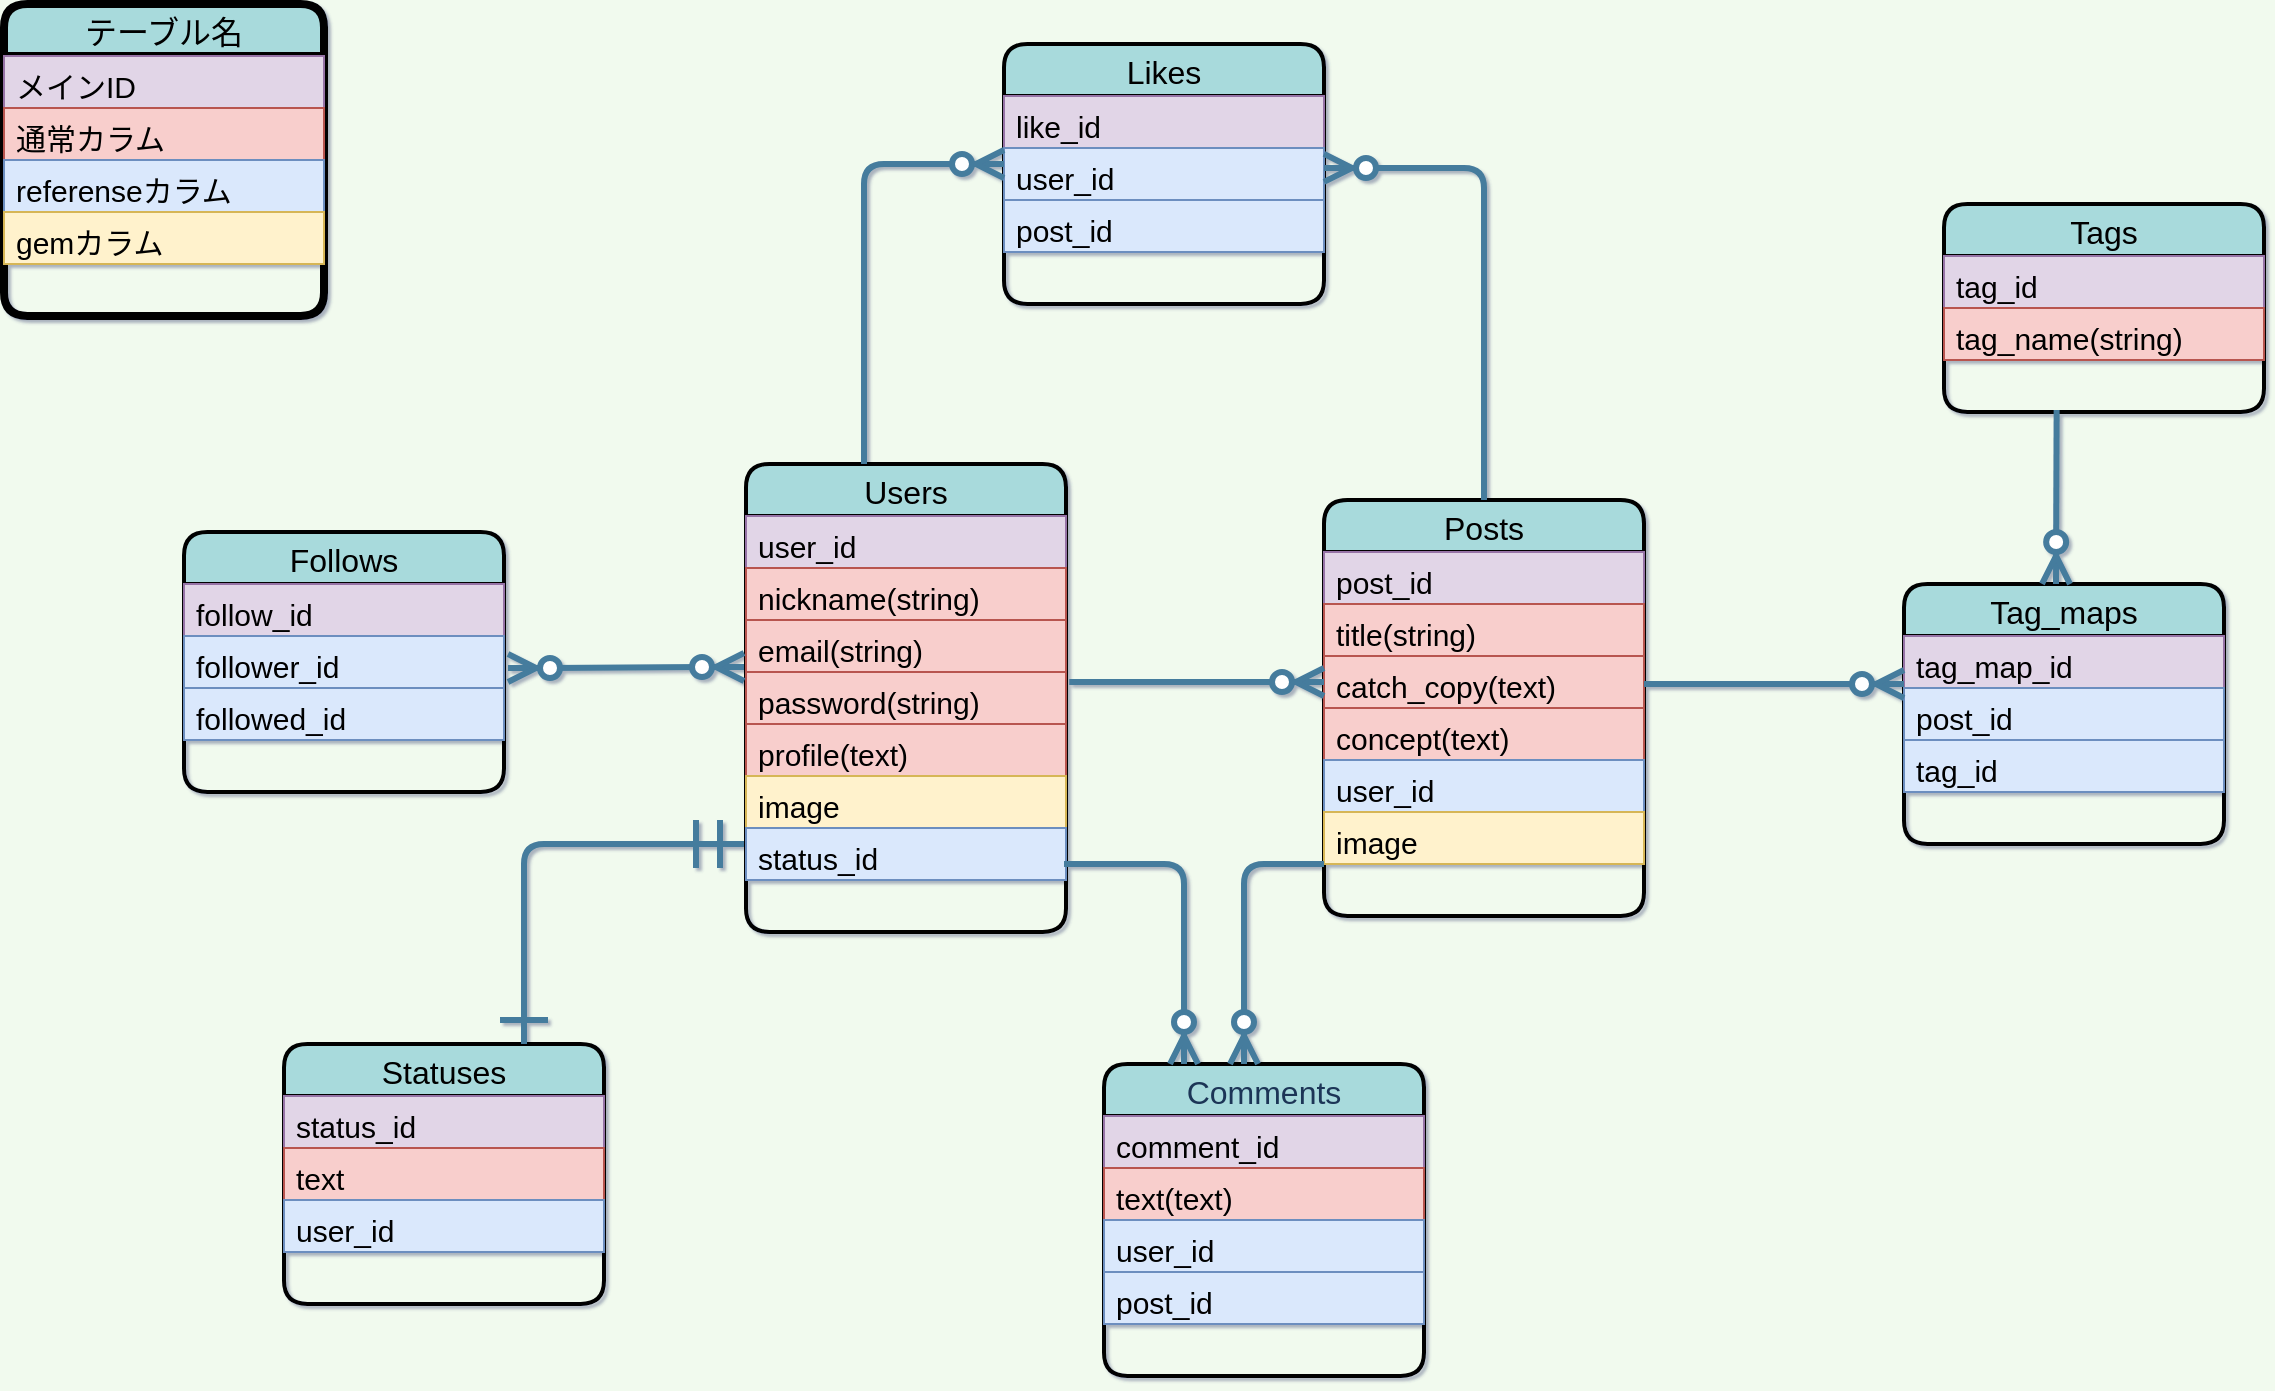 <mxfile>
    <diagram id="H3uX23atY3ycE6rJ0-D_" name="Page-1">
        <mxGraphModel dx="968" dy="680" grid="1" gridSize="10" guides="1" tooltips="1" connect="1" arrows="0" fold="1" page="1" pageScale="1" pageWidth="1200" pageHeight="800" background="#F1FAEE" math="0" shadow="1">
            <root>
                <mxCell id="0"/>
                <mxCell id="1" parent="0"/>
                <mxCell id="ZjW3DTVX6LmB8F-jiXN5-67" value="Users" style="swimlane;fontStyle=0;childLayout=stackLayout;horizontal=1;startSize=26;horizontalStack=0;resizeParent=1;resizeParentMax=0;resizeLast=0;collapsible=1;marginBottom=0;rounded=1;shadow=0;dashed=0;sketch=0;fontSize=16;strokeWidth=2;fillColor=#A8DADC;fontColor=#000000;strokeColor=#000000;" parent="1" vertex="1">
                    <mxGeometry x="381" y="240" width="160" height="234" as="geometry"/>
                </mxCell>
                <mxCell id="ZjW3DTVX6LmB8F-jiXN5-68" value="user_id" style="text;strokeColor=#9673a6;fillColor=#e1d5e7;align=left;verticalAlign=top;spacingLeft=4;spacingRight=4;overflow=hidden;rotatable=0;points=[[0,0.5],[1,0.5]];portConstraint=eastwest;fontColor=#000000;fontSize=15;" parent="ZjW3DTVX6LmB8F-jiXN5-67" vertex="1">
                    <mxGeometry y="26" width="160" height="26" as="geometry"/>
                </mxCell>
                <mxCell id="ZjW3DTVX6LmB8F-jiXN5-146" value="nickname(string)" style="text;strokeColor=#b85450;fillColor=#f8cecc;align=left;verticalAlign=top;spacingLeft=4;spacingRight=4;overflow=hidden;rotatable=0;points=[[0,0.5],[1,0.5]];portConstraint=eastwest;fontColor=#000000;fontSize=15;" parent="ZjW3DTVX6LmB8F-jiXN5-67" vertex="1">
                    <mxGeometry y="52" width="160" height="26" as="geometry"/>
                </mxCell>
                <mxCell id="ZjW3DTVX6LmB8F-jiXN5-135" value="email(string)" style="text;strokeColor=#b85450;fillColor=#f8cecc;align=left;verticalAlign=top;spacingLeft=4;spacingRight=4;overflow=hidden;rotatable=0;points=[[0,0.5],[1,0.5]];portConstraint=eastwest;fontColor=#000000;fontSize=15;" parent="ZjW3DTVX6LmB8F-jiXN5-67" vertex="1">
                    <mxGeometry y="78" width="160" height="26" as="geometry"/>
                </mxCell>
                <mxCell id="ZjW3DTVX6LmB8F-jiXN5-145" value="password(string)" style="text;strokeColor=#b85450;fillColor=#f8cecc;align=left;verticalAlign=top;spacingLeft=4;spacingRight=4;overflow=hidden;rotatable=0;points=[[0,0.5],[1,0.5]];portConstraint=eastwest;fontColor=#000000;fontSize=15;" parent="ZjW3DTVX6LmB8F-jiXN5-67" vertex="1">
                    <mxGeometry y="104" width="160" height="26" as="geometry"/>
                </mxCell>
                <mxCell id="ZjW3DTVX6LmB8F-jiXN5-147" value="profile(text)" style="text;strokeColor=#b85450;fillColor=#f8cecc;align=left;verticalAlign=top;spacingLeft=4;spacingRight=4;overflow=hidden;rotatable=0;points=[[0,0.5],[1,0.5]];portConstraint=eastwest;fontColor=#000000;fontSize=15;" parent="ZjW3DTVX6LmB8F-jiXN5-67" vertex="1">
                    <mxGeometry y="130" width="160" height="26" as="geometry"/>
                </mxCell>
                <mxCell id="ZjW3DTVX6LmB8F-jiXN5-150" value="image" style="text;strokeColor=#d6b656;fillColor=#fff2cc;align=left;verticalAlign=top;spacingLeft=4;spacingRight=4;overflow=hidden;rotatable=0;points=[[0,0.5],[1,0.5]];portConstraint=eastwest;fontColor=#000000;fontSize=15;" parent="ZjW3DTVX6LmB8F-jiXN5-67" vertex="1">
                    <mxGeometry y="156" width="160" height="26" as="geometry"/>
                </mxCell>
                <mxCell id="ZjW3DTVX6LmB8F-jiXN5-164" value="status_id" style="text;strokeColor=#6c8ebf;fillColor=#dae8fc;align=left;verticalAlign=top;spacingLeft=4;spacingRight=4;overflow=hidden;rotatable=0;points=[[0,0.5],[1,0.5]];portConstraint=eastwest;fontColor=#000000;fontSize=15;" parent="ZjW3DTVX6LmB8F-jiXN5-67" vertex="1">
                    <mxGeometry y="182" width="160" height="26" as="geometry"/>
                </mxCell>
                <mxCell id="ZjW3DTVX6LmB8F-jiXN5-81" value="  " style="text;align=left;verticalAlign=top;spacingLeft=4;spacingRight=4;overflow=hidden;rotatable=0;points=[[0,0.5],[1,0.5]];portConstraint=eastwest;fontColor=#000000;fontSize=15;" parent="ZjW3DTVX6LmB8F-jiXN5-67" vertex="1">
                    <mxGeometry y="208" width="160" height="26" as="geometry"/>
                </mxCell>
                <mxCell id="ZjW3DTVX6LmB8F-jiXN5-82" value="Posts" style="swimlane;fontStyle=0;childLayout=stackLayout;horizontal=1;startSize=26;horizontalStack=0;resizeParent=1;resizeParentMax=0;resizeLast=0;collapsible=1;marginBottom=0;rounded=1;shadow=0;dashed=0;sketch=0;fontSize=16;strokeWidth=2;fillColor=#A8DADC;fontColor=#000000;strokeColor=#000000;" parent="1" vertex="1">
                    <mxGeometry x="670" y="258" width="160" height="208" as="geometry"/>
                </mxCell>
                <mxCell id="ZjW3DTVX6LmB8F-jiXN5-83" value="post_id" style="text;strokeColor=#9673a6;fillColor=#e1d5e7;align=left;verticalAlign=top;spacingLeft=4;spacingRight=4;overflow=hidden;rotatable=0;points=[[0,0.5],[1,0.5]];portConstraint=eastwest;fontColor=#000000;fontSize=15;" parent="ZjW3DTVX6LmB8F-jiXN5-82" vertex="1">
                    <mxGeometry y="26" width="160" height="26" as="geometry"/>
                </mxCell>
                <mxCell id="ZjW3DTVX6LmB8F-jiXN5-136" value="title(string)" style="text;strokeColor=#b85450;fillColor=#f8cecc;align=left;verticalAlign=top;spacingLeft=4;spacingRight=4;overflow=hidden;rotatable=0;points=[[0,0.5],[1,0.5]];portConstraint=eastwest;fontColor=#000000;fontSize=15;" parent="ZjW3DTVX6LmB8F-jiXN5-82" vertex="1">
                    <mxGeometry y="52" width="160" height="26" as="geometry"/>
                </mxCell>
                <mxCell id="ZjW3DTVX6LmB8F-jiXN5-148" value="catch_copy(text)" style="text;strokeColor=#b85450;fillColor=#f8cecc;align=left;verticalAlign=top;spacingLeft=4;spacingRight=4;overflow=hidden;rotatable=0;points=[[0,0.5],[1,0.5]];portConstraint=eastwest;fontColor=#000000;fontSize=15;" parent="ZjW3DTVX6LmB8F-jiXN5-82" vertex="1">
                    <mxGeometry y="78" width="160" height="26" as="geometry"/>
                </mxCell>
                <mxCell id="ZjW3DTVX6LmB8F-jiXN5-149" value="concept(text)" style="text;strokeColor=#b85450;fillColor=#f8cecc;align=left;verticalAlign=top;spacingLeft=4;spacingRight=4;overflow=hidden;rotatable=0;points=[[0,0.5],[1,0.5]];portConstraint=eastwest;fontColor=#000000;fontSize=15;" parent="ZjW3DTVX6LmB8F-jiXN5-82" vertex="1">
                    <mxGeometry y="104" width="160" height="26" as="geometry"/>
                </mxCell>
                <mxCell id="ZjW3DTVX6LmB8F-jiXN5-84" value="user_id" style="text;strokeColor=#6c8ebf;fillColor=#dae8fc;align=left;verticalAlign=top;spacingLeft=4;spacingRight=4;overflow=hidden;rotatable=0;points=[[0,0.5],[1,0.5]];portConstraint=eastwest;fontColor=#000000;fontSize=15;" parent="ZjW3DTVX6LmB8F-jiXN5-82" vertex="1">
                    <mxGeometry y="130" width="160" height="26" as="geometry"/>
                </mxCell>
                <mxCell id="ZjW3DTVX6LmB8F-jiXN5-85" value="image" style="text;strokeColor=#d6b656;fillColor=#fff2cc;align=left;verticalAlign=top;spacingLeft=4;spacingRight=4;overflow=hidden;rotatable=0;points=[[0,0.5],[1,0.5]];portConstraint=eastwest;fontColor=#000000;fontSize=15;" parent="ZjW3DTVX6LmB8F-jiXN5-82" vertex="1">
                    <mxGeometry y="156" width="160" height="26" as="geometry"/>
                </mxCell>
                <mxCell id="ZjW3DTVX6LmB8F-jiXN5-86" value="  " style="text;align=left;verticalAlign=top;spacingLeft=4;spacingRight=4;overflow=hidden;rotatable=0;points=[[0,0.5],[1,0.5]];portConstraint=eastwest;fontColor=#000000;fontSize=15;" parent="ZjW3DTVX6LmB8F-jiXN5-82" vertex="1">
                    <mxGeometry y="182" width="160" height="26" as="geometry"/>
                </mxCell>
                <mxCell id="ZjW3DTVX6LmB8F-jiXN5-95" value="Tag_maps" style="swimlane;fontStyle=0;childLayout=stackLayout;horizontal=1;startSize=26;horizontalStack=0;resizeParent=1;resizeParentMax=0;resizeLast=0;collapsible=1;marginBottom=0;rounded=1;shadow=0;dashed=0;sketch=0;fontSize=16;strokeWidth=2;fillColor=#A8DADC;fontColor=#000000;strokeColor=#000000;" parent="1" vertex="1">
                    <mxGeometry x="960" y="300" width="160" height="130" as="geometry"/>
                </mxCell>
                <mxCell id="ZjW3DTVX6LmB8F-jiXN5-96" value="tag_map_id" style="text;strokeColor=#9673a6;fillColor=#e1d5e7;align=left;verticalAlign=top;spacingLeft=4;spacingRight=4;overflow=hidden;rotatable=0;points=[[0,0.5],[1,0.5]];portConstraint=eastwest;fontColor=#000000;fontSize=15;" parent="ZjW3DTVX6LmB8F-jiXN5-95" vertex="1">
                    <mxGeometry y="26" width="160" height="26" as="geometry"/>
                </mxCell>
                <mxCell id="ZjW3DTVX6LmB8F-jiXN5-97" value="post_id" style="text;strokeColor=#6c8ebf;fillColor=#dae8fc;align=left;verticalAlign=top;spacingLeft=4;spacingRight=4;overflow=hidden;rotatable=0;points=[[0,0.5],[1,0.5]];portConstraint=eastwest;fontColor=#000000;fontSize=15;" parent="ZjW3DTVX6LmB8F-jiXN5-95" vertex="1">
                    <mxGeometry y="52" width="160" height="26" as="geometry"/>
                </mxCell>
                <mxCell id="ZjW3DTVX6LmB8F-jiXN5-155" value="tag_id" style="text;strokeColor=#6c8ebf;fillColor=#dae8fc;align=left;verticalAlign=top;spacingLeft=4;spacingRight=4;overflow=hidden;rotatable=0;points=[[0,0.5],[1,0.5]];portConstraint=eastwest;fontColor=#000000;fontSize=15;" parent="ZjW3DTVX6LmB8F-jiXN5-95" vertex="1">
                    <mxGeometry y="78" width="160" height="26" as="geometry"/>
                </mxCell>
                <mxCell id="ZjW3DTVX6LmB8F-jiXN5-99" value="  " style="text;align=left;verticalAlign=top;spacingLeft=4;spacingRight=4;overflow=hidden;rotatable=0;points=[[0,0.5],[1,0.5]];portConstraint=eastwest;fontColor=#000000;fontSize=15;" parent="ZjW3DTVX6LmB8F-jiXN5-95" vertex="1">
                    <mxGeometry y="104" width="160" height="26" as="geometry"/>
                </mxCell>
                <mxCell id="ZjW3DTVX6LmB8F-jiXN5-101" value="Likes" style="swimlane;fontStyle=0;childLayout=stackLayout;horizontal=1;startSize=26;horizontalStack=0;resizeParent=1;resizeParentMax=0;resizeLast=0;collapsible=1;marginBottom=0;rounded=1;shadow=0;dashed=0;sketch=0;fontSize=16;strokeWidth=2;fillColor=#A8DADC;fontColor=#000000;strokeColor=#000000;" parent="1" vertex="1">
                    <mxGeometry x="510" y="30" width="160" height="130" as="geometry"/>
                </mxCell>
                <mxCell id="ZjW3DTVX6LmB8F-jiXN5-102" value="like_id" style="text;strokeColor=#9673a6;fillColor=#e1d5e7;align=left;verticalAlign=top;spacingLeft=4;spacingRight=4;overflow=hidden;rotatable=0;points=[[0,0.5],[1,0.5]];portConstraint=eastwest;fontColor=#000000;fontSize=15;" parent="ZjW3DTVX6LmB8F-jiXN5-101" vertex="1">
                    <mxGeometry y="26" width="160" height="26" as="geometry"/>
                </mxCell>
                <mxCell id="ZjW3DTVX6LmB8F-jiXN5-103" value="user_id" style="text;strokeColor=#6c8ebf;fillColor=#dae8fc;align=left;verticalAlign=top;spacingLeft=4;spacingRight=4;overflow=hidden;rotatable=0;points=[[0,0.5],[1,0.5]];portConstraint=eastwest;fontColor=#000000;fontSize=15;" parent="ZjW3DTVX6LmB8F-jiXN5-101" vertex="1">
                    <mxGeometry y="52" width="160" height="26" as="geometry"/>
                </mxCell>
                <mxCell id="ZjW3DTVX6LmB8F-jiXN5-153" value="post_id" style="text;strokeColor=#6c8ebf;fillColor=#dae8fc;align=left;verticalAlign=top;spacingLeft=4;spacingRight=4;overflow=hidden;rotatable=0;points=[[0,0.5],[1,0.5]];portConstraint=eastwest;fontColor=#000000;fontSize=15;" parent="ZjW3DTVX6LmB8F-jiXN5-101" vertex="1">
                    <mxGeometry y="78" width="160" height="26" as="geometry"/>
                </mxCell>
                <mxCell id="ZjW3DTVX6LmB8F-jiXN5-105" value="  " style="text;align=left;verticalAlign=top;spacingLeft=4;spacingRight=4;overflow=hidden;rotatable=0;points=[[0,0.5],[1,0.5]];portConstraint=eastwest;fontColor=#000000;fontSize=15;" parent="ZjW3DTVX6LmB8F-jiXN5-101" vertex="1">
                    <mxGeometry y="104" width="160" height="26" as="geometry"/>
                </mxCell>
                <mxCell id="ZjW3DTVX6LmB8F-jiXN5-107" value="Follows" style="swimlane;fontStyle=0;childLayout=stackLayout;horizontal=1;startSize=26;horizontalStack=0;resizeParent=1;resizeParentMax=0;resizeLast=0;collapsible=1;marginBottom=0;rounded=1;shadow=0;dashed=0;sketch=0;fontSize=16;strokeWidth=2;fillColor=#A8DADC;fontColor=#000000;strokeColor=#000000;" parent="1" vertex="1">
                    <mxGeometry x="100" y="274" width="160" height="130" as="geometry"/>
                </mxCell>
                <mxCell id="ZjW3DTVX6LmB8F-jiXN5-139" value="follow_id" style="text;strokeColor=#9673a6;fillColor=#e1d5e7;align=left;verticalAlign=top;spacingLeft=4;spacingRight=4;overflow=hidden;rotatable=0;points=[[0,0.5],[1,0.5]];portConstraint=eastwest;fontColor=#000000;fontSize=15;" parent="ZjW3DTVX6LmB8F-jiXN5-107" vertex="1">
                    <mxGeometry y="26" width="160" height="26" as="geometry"/>
                </mxCell>
                <mxCell id="ZjW3DTVX6LmB8F-jiXN5-109" value="follower_id" style="text;strokeColor=#6c8ebf;fillColor=#dae8fc;align=left;verticalAlign=top;spacingLeft=4;spacingRight=4;overflow=hidden;rotatable=0;points=[[0,0.5],[1,0.5]];portConstraint=eastwest;fontColor=#000000;fontSize=15;" parent="ZjW3DTVX6LmB8F-jiXN5-107" vertex="1">
                    <mxGeometry y="52" width="160" height="26" as="geometry"/>
                </mxCell>
                <mxCell id="ZjW3DTVX6LmB8F-jiXN5-165" value="followed_id" style="text;strokeColor=#6c8ebf;fillColor=#dae8fc;align=left;verticalAlign=top;spacingLeft=4;spacingRight=4;overflow=hidden;rotatable=0;points=[[0,0.5],[1,0.5]];portConstraint=eastwest;fontColor=#000000;fontSize=15;" parent="ZjW3DTVX6LmB8F-jiXN5-107" vertex="1">
                    <mxGeometry y="78" width="160" height="26" as="geometry"/>
                </mxCell>
                <mxCell id="ZjW3DTVX6LmB8F-jiXN5-111" value="  " style="text;align=left;verticalAlign=top;spacingLeft=4;spacingRight=4;overflow=hidden;rotatable=0;points=[[0,0.5],[1,0.5]];portConstraint=eastwest;fontColor=#000000;fontSize=15;" parent="ZjW3DTVX6LmB8F-jiXN5-107" vertex="1">
                    <mxGeometry y="104" width="160" height="26" as="geometry"/>
                </mxCell>
                <mxCell id="ZjW3DTVX6LmB8F-jiXN5-113" value="Tags" style="swimlane;fontStyle=0;childLayout=stackLayout;horizontal=1;startSize=26;horizontalStack=0;resizeParent=1;resizeParentMax=0;resizeLast=0;collapsible=1;marginBottom=0;rounded=1;shadow=0;dashed=0;sketch=0;fontSize=16;strokeWidth=2;fillColor=#A8DADC;fontColor=#000000;strokeColor=#000000;" parent="1" vertex="1">
                    <mxGeometry x="980" y="110" width="160" height="104" as="geometry"/>
                </mxCell>
                <mxCell id="ZjW3DTVX6LmB8F-jiXN5-114" value="tag_id" style="text;strokeColor=#9673a6;fillColor=#e1d5e7;align=left;verticalAlign=top;spacingLeft=4;spacingRight=4;overflow=hidden;rotatable=0;points=[[0,0.5],[1,0.5]];portConstraint=eastwest;fontColor=#000000;fontSize=15;" parent="ZjW3DTVX6LmB8F-jiXN5-113" vertex="1">
                    <mxGeometry y="26" width="160" height="26" as="geometry"/>
                </mxCell>
                <mxCell id="ZjW3DTVX6LmB8F-jiXN5-140" value="tag_name(string)" style="text;strokeColor=#b85450;fillColor=#f8cecc;align=left;verticalAlign=top;spacingLeft=4;spacingRight=4;overflow=hidden;rotatable=0;points=[[0,0.5],[1,0.5]];portConstraint=eastwest;fontColor=#000000;fontSize=15;" parent="ZjW3DTVX6LmB8F-jiXN5-113" vertex="1">
                    <mxGeometry y="52" width="160" height="26" as="geometry"/>
                </mxCell>
                <mxCell id="ZjW3DTVX6LmB8F-jiXN5-117" value="  " style="text;align=left;verticalAlign=top;spacingLeft=4;spacingRight=4;overflow=hidden;rotatable=0;points=[[0,0.5],[1,0.5]];portConstraint=eastwest;fontColor=#000000;fontSize=15;" parent="ZjW3DTVX6LmB8F-jiXN5-113" vertex="1">
                    <mxGeometry y="78" width="160" height="26" as="geometry"/>
                </mxCell>
                <mxCell id="ZjW3DTVX6LmB8F-jiXN5-119" value="Comments" style="swimlane;fontStyle=0;childLayout=stackLayout;horizontal=1;startSize=26;horizontalStack=0;resizeParent=1;resizeParentMax=0;resizeLast=0;collapsible=1;marginBottom=0;rounded=1;shadow=0;dashed=0;sketch=0;fontSize=16;fontColor=#1D3557;strokeWidth=2;fillColor=#A8DADC;strokeColor=#000000;" parent="1" vertex="1">
                    <mxGeometry x="560" y="540" width="160" height="156" as="geometry"/>
                </mxCell>
                <mxCell id="ZjW3DTVX6LmB8F-jiXN5-120" value="comment_id" style="text;strokeColor=#9673a6;fillColor=#e1d5e7;align=left;verticalAlign=top;spacingLeft=4;spacingRight=4;overflow=hidden;rotatable=0;points=[[0,0.5],[1,0.5]];portConstraint=eastwest;fontColor=#000000;fontSize=15;" parent="ZjW3DTVX6LmB8F-jiXN5-119" vertex="1">
                    <mxGeometry y="26" width="160" height="26" as="geometry"/>
                </mxCell>
                <mxCell id="ZjW3DTVX6LmB8F-jiXN5-144" value="text(text)" style="text;strokeColor=#b85450;fillColor=#f8cecc;align=left;verticalAlign=top;spacingLeft=4;spacingRight=4;overflow=hidden;rotatable=0;points=[[0,0.5],[1,0.5]];portConstraint=eastwest;fontColor=#000000;fontSize=15;" parent="ZjW3DTVX6LmB8F-jiXN5-119" vertex="1">
                    <mxGeometry y="52" width="160" height="26" as="geometry"/>
                </mxCell>
                <mxCell id="ZjW3DTVX6LmB8F-jiXN5-121" value="user_id" style="text;strokeColor=#6c8ebf;fillColor=#dae8fc;align=left;verticalAlign=top;spacingLeft=4;spacingRight=4;overflow=hidden;rotatable=0;points=[[0,0.5],[1,0.5]];portConstraint=eastwest;fontColor=#000000;fontSize=15;" parent="ZjW3DTVX6LmB8F-jiXN5-119" vertex="1">
                    <mxGeometry y="78" width="160" height="26" as="geometry"/>
                </mxCell>
                <mxCell id="ZjW3DTVX6LmB8F-jiXN5-151" value="post_id" style="text;strokeColor=#6c8ebf;fillColor=#dae8fc;align=left;verticalAlign=top;spacingLeft=4;spacingRight=4;overflow=hidden;rotatable=0;points=[[0,0.5],[1,0.5]];portConstraint=eastwest;fontColor=#000000;fontSize=15;" parent="ZjW3DTVX6LmB8F-jiXN5-119" vertex="1">
                    <mxGeometry y="104" width="160" height="26" as="geometry"/>
                </mxCell>
                <mxCell id="ZjW3DTVX6LmB8F-jiXN5-123" value="  " style="text;align=left;verticalAlign=top;spacingLeft=4;spacingRight=4;overflow=hidden;rotatable=0;points=[[0,0.5],[1,0.5]];portConstraint=eastwest;fontSize=15;" parent="ZjW3DTVX6LmB8F-jiXN5-119" vertex="1">
                    <mxGeometry y="130" width="160" height="26" as="geometry"/>
                </mxCell>
                <mxCell id="ZjW3DTVX6LmB8F-jiXN5-125" value="テーブル名" style="swimlane;fontStyle=0;childLayout=stackLayout;horizontal=1;startSize=26;horizontalStack=0;resizeParent=1;resizeParentMax=0;resizeLast=0;collapsible=1;marginBottom=0;rounded=1;shadow=0;dashed=0;sketch=0;fontSize=16;strokeWidth=4;fillColor=#A8DADC;fontColor=#000000;strokeColor=#000000;" parent="1" vertex="1">
                    <mxGeometry x="10" y="10" width="160" height="156" as="geometry"/>
                </mxCell>
                <mxCell id="ZjW3DTVX6LmB8F-jiXN5-126" value="メインID" style="text;strokeColor=#9673a6;fillColor=#e1d5e7;align=left;verticalAlign=top;spacingLeft=4;spacingRight=4;overflow=hidden;rotatable=0;points=[[0,0.5],[1,0.5]];portConstraint=eastwest;fontColor=#000000;fontSize=15;" parent="ZjW3DTVX6LmB8F-jiXN5-125" vertex="1">
                    <mxGeometry y="26" width="160" height="26" as="geometry"/>
                </mxCell>
                <mxCell id="ZjW3DTVX6LmB8F-jiXN5-134" value="通常カラム" style="text;strokeColor=#b85450;fillColor=#f8cecc;align=left;verticalAlign=top;spacingLeft=4;spacingRight=4;overflow=hidden;rotatable=0;points=[[0,0.5],[1,0.5]];portConstraint=eastwest;fontColor=#000000;fontSize=15;" parent="ZjW3DTVX6LmB8F-jiXN5-125" vertex="1">
                    <mxGeometry y="52" width="160" height="26" as="geometry"/>
                </mxCell>
                <mxCell id="ZjW3DTVX6LmB8F-jiXN5-127" value="referenseカラム" style="text;strokeColor=#6c8ebf;fillColor=#dae8fc;align=left;verticalAlign=top;spacingLeft=4;spacingRight=4;overflow=hidden;rotatable=0;points=[[0,0.5],[1,0.5]];portConstraint=eastwest;fontColor=#000000;fontSize=15;" parent="ZjW3DTVX6LmB8F-jiXN5-125" vertex="1">
                    <mxGeometry y="78" width="160" height="26" as="geometry"/>
                </mxCell>
                <mxCell id="ZjW3DTVX6LmB8F-jiXN5-128" value="gemカラム" style="text;strokeColor=#d6b656;fillColor=#fff2cc;align=left;verticalAlign=top;spacingLeft=4;spacingRight=4;overflow=hidden;rotatable=0;points=[[0,0.5],[1,0.5]];portConstraint=eastwest;fontColor=#000000;fontSize=15;" parent="ZjW3DTVX6LmB8F-jiXN5-125" vertex="1">
                    <mxGeometry y="104" width="160" height="26" as="geometry"/>
                </mxCell>
                <mxCell id="ZjW3DTVX6LmB8F-jiXN5-133" value="  " style="text;align=left;verticalAlign=top;spacingLeft=4;spacingRight=4;overflow=hidden;rotatable=0;points=[[0,0.5],[1,0.5]];portConstraint=eastwest;fontColor=#000000;fontSize=15;" parent="ZjW3DTVX6LmB8F-jiXN5-125" vertex="1">
                    <mxGeometry y="130" width="160" height="26" as="geometry"/>
                </mxCell>
                <mxCell id="ZjW3DTVX6LmB8F-jiXN5-156" value="Statuses" style="swimlane;fontStyle=0;childLayout=stackLayout;horizontal=1;startSize=26;horizontalStack=0;resizeParent=1;resizeParentMax=0;resizeLast=0;collapsible=1;marginBottom=0;rounded=1;shadow=0;dashed=0;sketch=0;fontSize=16;strokeWidth=2;fillColor=#A8DADC;fontColor=#000000;strokeColor=#000000;" parent="1" vertex="1">
                    <mxGeometry x="150" y="530" width="160" height="130" as="geometry"/>
                </mxCell>
                <mxCell id="ZjW3DTVX6LmB8F-jiXN5-157" value="status_id" style="text;strokeColor=#9673a6;fillColor=#e1d5e7;align=left;verticalAlign=top;spacingLeft=4;spacingRight=4;overflow=hidden;rotatable=0;points=[[0,0.5],[1,0.5]];portConstraint=eastwest;fontColor=#000000;fontSize=15;" parent="ZjW3DTVX6LmB8F-jiXN5-156" vertex="1">
                    <mxGeometry y="26" width="160" height="26" as="geometry"/>
                </mxCell>
                <mxCell id="ZjW3DTVX6LmB8F-jiXN5-158" value="text" style="text;strokeColor=#b85450;fillColor=#f8cecc;align=left;verticalAlign=top;spacingLeft=4;spacingRight=4;overflow=hidden;rotatable=0;points=[[0,0.5],[1,0.5]];portConstraint=eastwest;fontColor=#000000;fontSize=15;" parent="ZjW3DTVX6LmB8F-jiXN5-156" vertex="1">
                    <mxGeometry y="52" width="160" height="26" as="geometry"/>
                </mxCell>
                <mxCell id="ZjW3DTVX6LmB8F-jiXN5-159" value="user_id" style="text;strokeColor=#6c8ebf;fillColor=#dae8fc;align=left;verticalAlign=top;spacingLeft=4;spacingRight=4;overflow=hidden;rotatable=0;points=[[0,0.5],[1,0.5]];portConstraint=eastwest;fontColor=#000000;fontSize=15;" parent="ZjW3DTVX6LmB8F-jiXN5-156" vertex="1">
                    <mxGeometry y="78" width="160" height="26" as="geometry"/>
                </mxCell>
                <mxCell id="ZjW3DTVX6LmB8F-jiXN5-161" value="  " style="text;align=left;verticalAlign=top;spacingLeft=4;spacingRight=4;overflow=hidden;rotatable=0;points=[[0,0.5],[1,0.5]];portConstraint=eastwest;fontColor=#000000;fontSize=15;" parent="ZjW3DTVX6LmB8F-jiXN5-156" vertex="1">
                    <mxGeometry y="104" width="160" height="26" as="geometry"/>
                </mxCell>
                <mxCell id="ZjW3DTVX6LmB8F-jiXN5-166" value="" style="edgeStyle=entityRelationEdgeStyle;fontSize=15;html=1;endArrow=ERzeroToMany;endFill=1;fontFamily=Verdana;startSize=20;strokeColor=#457B9D;fillColor=#A8DADC;entryX=0;entryY=0.5;entryDx=0;entryDy=0;strokeWidth=3;exitX=1.01;exitY=0.192;exitDx=0;exitDy=0;exitPerimeter=0;startArrow=none;startFill=0;endSize=10;fontColor=#000000;" parent="1" source="ZjW3DTVX6LmB8F-jiXN5-145" target="ZjW3DTVX6LmB8F-jiXN5-148" edge="1">
                    <mxGeometry width="100" height="100" relative="1" as="geometry">
                        <mxPoint x="530" y="350" as="sourcePoint"/>
                        <mxPoint x="630" y="250" as="targetPoint"/>
                    </mxGeometry>
                </mxCell>
                <mxCell id="ZjW3DTVX6LmB8F-jiXN5-167" value="" style="edgeStyle=entityRelationEdgeStyle;fontSize=15;html=1;endArrow=ERzeroToMany;endFill=1;fontFamily=Verdana;startSize=10;endSize=10;strokeColor=#457B9D;strokeWidth=3;fillColor=#A8DADC;startArrow=ERzeroToMany;startFill=1;fontColor=#000000;" parent="1" edge="1">
                    <mxGeometry width="100" height="100" relative="1" as="geometry">
                        <mxPoint x="262" y="342" as="sourcePoint"/>
                        <mxPoint x="380" y="341.5" as="targetPoint"/>
                    </mxGeometry>
                </mxCell>
                <mxCell id="ZjW3DTVX6LmB8F-jiXN5-169" value="" style="edgeStyle=orthogonalEdgeStyle;fontSize=15;html=1;endArrow=ERzeroToMany;endFill=1;fontFamily=Verdana;startSize=20;endSize=10;strokeColor=#457B9D;strokeWidth=3;fillColor=#A8DADC;startArrow=none;startFill=0;fontColor=#000000;" parent="1" source="ZjW3DTVX6LmB8F-jiXN5-67" edge="1">
                    <mxGeometry width="100" height="100" relative="1" as="geometry">
                        <mxPoint x="440" y="220" as="sourcePoint"/>
                        <mxPoint x="510" y="90" as="targetPoint"/>
                        <Array as="points">
                            <mxPoint x="440" y="90"/>
                        </Array>
                    </mxGeometry>
                </mxCell>
                <mxCell id="ZjW3DTVX6LmB8F-jiXN5-170" value="" style="edgeStyle=orthogonalEdgeStyle;fontSize=15;html=1;endArrow=ERmandOne;endFill=0;fontFamily=Verdana;startSize=20;endSize=20;strokeColor=#457B9D;strokeWidth=3;fillColor=#A8DADC;startArrow=ERone;startFill=0;fontColor=#000000;" parent="1" edge="1">
                    <mxGeometry width="100" height="100" relative="1" as="geometry">
                        <mxPoint x="270" y="530" as="sourcePoint"/>
                        <mxPoint x="380" y="430" as="targetPoint"/>
                        <Array as="points">
                            <mxPoint x="270" y="530"/>
                            <mxPoint x="270" y="430"/>
                        </Array>
                    </mxGeometry>
                </mxCell>
                <mxCell id="ZjW3DTVX6LmB8F-jiXN5-171" value="" style="edgeStyle=orthogonalEdgeStyle;fontSize=15;html=1;endArrow=none;endFill=0;fontFamily=Verdana;startSize=10;endSize=10;strokeColor=#457B9D;strokeWidth=3;fillColor=#A8DADC;startArrow=ERzeroToMany;startFill=1;fontColor=#000000;" parent="1" edge="1">
                    <mxGeometry width="100" height="100" relative="1" as="geometry">
                        <mxPoint x="630" y="540" as="sourcePoint"/>
                        <mxPoint x="670" y="440" as="targetPoint"/>
                        <Array as="points">
                            <mxPoint x="630" y="440"/>
                        </Array>
                    </mxGeometry>
                </mxCell>
                <mxCell id="ZjW3DTVX6LmB8F-jiXN5-172" value="" style="edgeStyle=orthogonalEdgeStyle;fontSize=15;html=1;endArrow=ERzeroToMany;endFill=1;fontFamily=Verdana;startSize=10;endSize=10;strokeColor=#457B9D;strokeWidth=3;fillColor=#A8DADC;entryX=0.25;entryY=0;entryDx=0;entryDy=0;startArrow=none;startFill=0;fontColor=#000000;" parent="1" target="ZjW3DTVX6LmB8F-jiXN5-119" edge="1">
                    <mxGeometry width="100" height="100" relative="1" as="geometry">
                        <mxPoint x="540" y="440" as="sourcePoint"/>
                        <mxPoint x="640" y="340" as="targetPoint"/>
                        <Array as="points">
                            <mxPoint x="600" y="440"/>
                        </Array>
                    </mxGeometry>
                </mxCell>
                <mxCell id="ZjW3DTVX6LmB8F-jiXN5-173" value="" style="fontSize=15;html=1;endArrow=none;endFill=0;fontFamily=Verdana;startSize=10;endSize=10;strokeColor=#457B9D;strokeWidth=3;fillColor=#A8DADC;entryX=0.352;entryY=0.962;entryDx=0;entryDy=0;entryPerimeter=0;startArrow=ERzeroToMany;startFill=1;fontColor=#000000;" parent="1" target="ZjW3DTVX6LmB8F-jiXN5-117" edge="1">
                    <mxGeometry width="100" height="100" relative="1" as="geometry">
                        <mxPoint x="1036" y="300" as="sourcePoint"/>
                        <mxPoint x="1100" y="210" as="targetPoint"/>
                    </mxGeometry>
                </mxCell>
                <mxCell id="ZjW3DTVX6LmB8F-jiXN5-174" value="" style="fontSize=15;html=1;endArrow=ERzeroToMany;endFill=1;fontFamily=Verdana;fontColor=#1D3557;startSize=10;endSize=10;strokeColor=#457B9D;strokeWidth=3;fillColor=#A8DADC;" parent="1" edge="1">
                    <mxGeometry width="100" height="100" relative="1" as="geometry">
                        <mxPoint x="830" y="350" as="sourcePoint"/>
                        <mxPoint x="960" y="350" as="targetPoint"/>
                    </mxGeometry>
                </mxCell>
                <mxCell id="ZjW3DTVX6LmB8F-jiXN5-175" value="" style="edgeStyle=orthogonalEdgeStyle;fontSize=15;html=1;endArrow=none;endFill=0;fontFamily=Verdana;startSize=10;endSize=10;strokeColor=#457B9D;strokeWidth=3;fillColor=#A8DADC;entryX=0.5;entryY=0;entryDx=0;entryDy=0;startArrow=ERzeroToMany;startFill=1;fontColor=#000000;" parent="1" target="ZjW3DTVX6LmB8F-jiXN5-82" edge="1">
                    <mxGeometry width="100" height="100" relative="1" as="geometry">
                        <mxPoint x="670" y="91.97" as="sourcePoint"/>
                        <mxPoint x="780" y="232.04" as="targetPoint"/>
                        <Array as="points">
                            <mxPoint x="750" y="92"/>
                        </Array>
                    </mxGeometry>
                </mxCell>
            </root>
        </mxGraphModel>
    </diagram>
</mxfile>